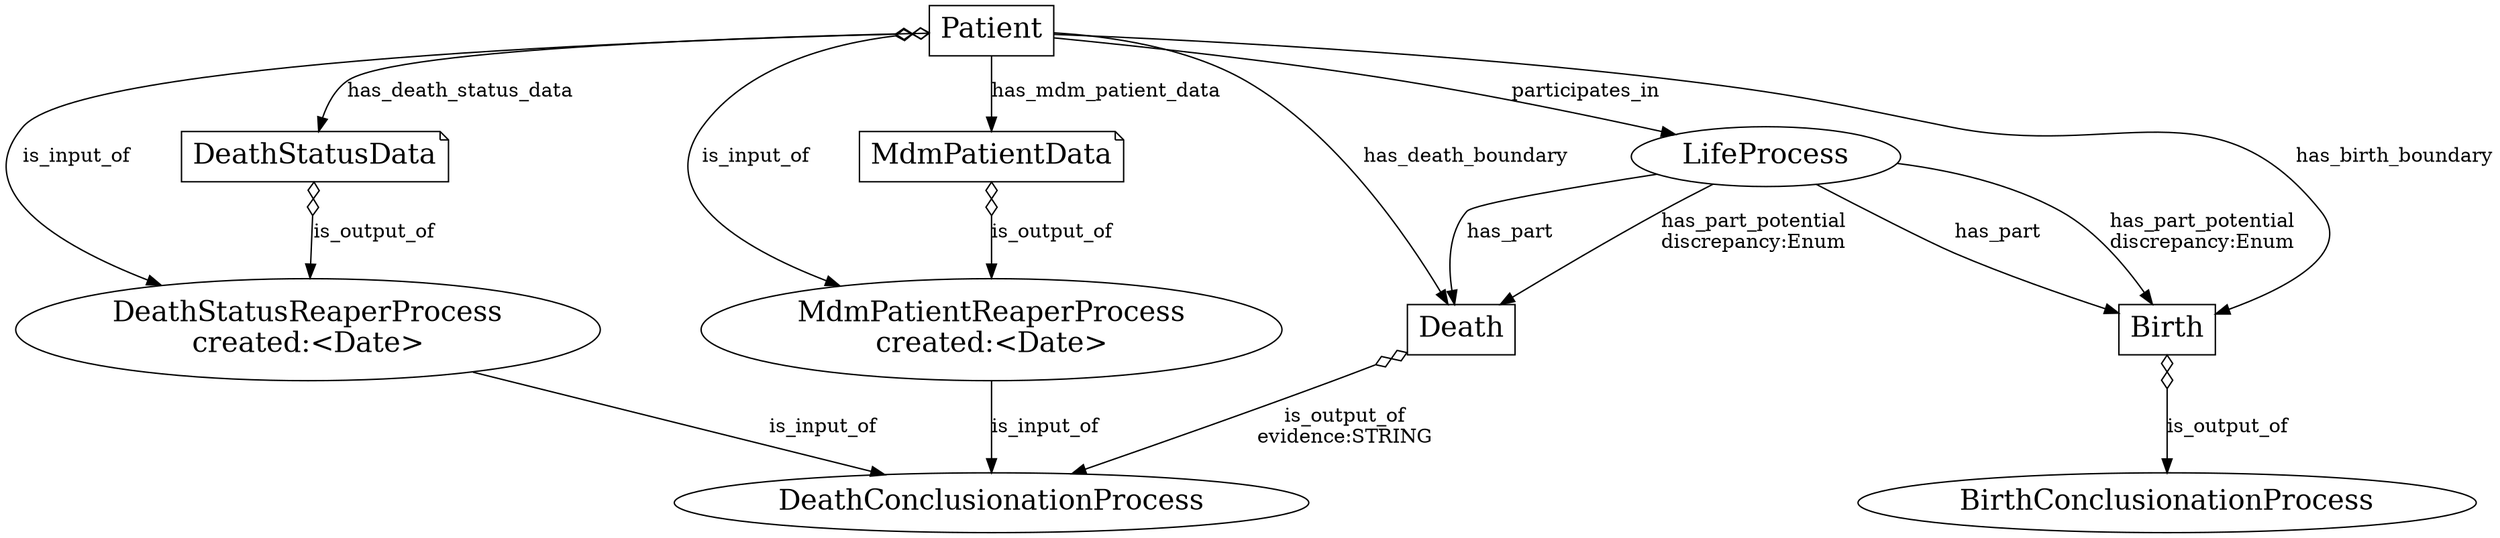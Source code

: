 /**
 * Graph to cover the LifeProcess data and conclusionation sub-graphs.
 *
 */
digraph LifeProcess {

	nodesep=1.0
	
	node [
		shape=box, 
		fontsize=20
	]

	Patient [
		label = "Patient"
	]

	/* SSA DEATH INDEX */

	DeathStatusReaperProcess [
		label = "DeathStatusReaperProcess\ncreated:<Date>"
		, shape=oval
	]
	DeathStatusData [
		label = "DeathStatusData",
		shape = "note"
	]
	Patient -> DeathStatusReaperProcess [
		label="is_input_of",
		dir=both, 
		arrowtail=odiamondodiamond, 
		arrowhead=normal
	]
	Patient -> DeathStatusData [label="has_death_status_data"]
	DeathStatusData -> DeathStatusReaperProcess [
		label="is_output_of",
		dir=both, 
		arrowtail=odiamondodiamond, 
		arrowhead=normal
	]

	/* MDM PATIENT */

	MdmPatientReaperProcess [
		label = "MdmPatientReaperProcess\ncreated:<Date>"
		, shape=oval		
	]
	MdmPatientData [
		label = "MdmPatientData",
		shape = "note"
	]
	Patient -> MdmPatientData [label="has_mdm_patient_data"]
	Patient -> MdmPatientReaperProcess [
		label="is_input_of",
		dir=both, 
		arrowtail=odiamondodiamond, 
		arrowhead=normal
	]
	MdmPatientData -> MdmPatientReaperProcess [
		label="is_output_of",
		dir=both, 
		arrowtail=odiamondodiamond, 
		arrowhead=normal
	]


	/* DEATH STATUS CONCLUSIONATION */

	DeathConclusionationProcess [label="DeathConclusionationProcess", shape=oval]
	DeathStatusReaperProcess -> DeathConclusionationProcess [
		label="is_input_of",
	]
	MdmPatientReaperProcess -> DeathConclusionationProcess [
		label="is_input_of",
	]

	BirthConclusionationProcess [label="BirthConclusionationProcess", shape=oval]

	LifeProcess [label="LifeProcess", shape=oval]
	Patient -> LifeProcess [label="participates_in"]

	Birth [label="Birth"]
	LifeProcess -> Birth [label="has_part"]
	LifeProcess -> Birth [label="has_part_potential\ndiscrepancy:Enum"]
	Birth -> BirthConclusionationProcess [
		label="is_output_of"
		dir=both, 
		arrowtail=odiamondodiamond, 
		arrowhead=normal		
	]

	Death [label="Death"]
	LifeProcess -> Death [label="has_part"]
	LifeProcess -> Death [label="has_part_potential\ndiscrepancy:Enum"]
	Death -> DeathConclusionationProcess [
		label="is_output_of\nevidence:STRING",
		dir=both, 
		arrowtail=odiamondodiamond, 
		arrowhead=normal		
	]

	Patient -> Death [label="has_death_boundary"]
	Patient -> Birth [label="has_birth_boundary"]

}